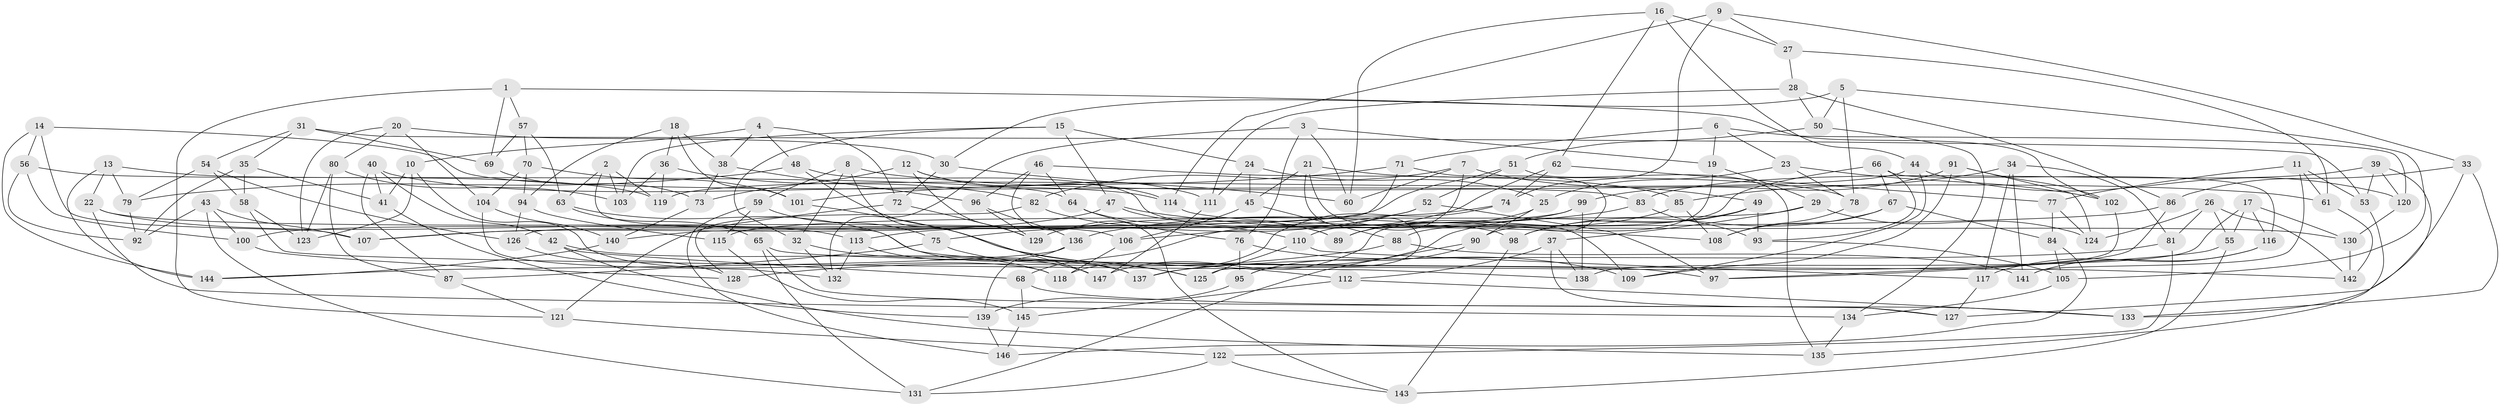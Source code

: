 // coarse degree distribution, {6: 0.5617977528089888, 5: 0.0898876404494382, 4: 0.34831460674157305}
// Generated by graph-tools (version 1.1) at 2025/52/02/27/25 19:52:34]
// undirected, 147 vertices, 294 edges
graph export_dot {
graph [start="1"]
  node [color=gray90,style=filled];
  1;
  2;
  3;
  4;
  5;
  6;
  7;
  8;
  9;
  10;
  11;
  12;
  13;
  14;
  15;
  16;
  17;
  18;
  19;
  20;
  21;
  22;
  23;
  24;
  25;
  26;
  27;
  28;
  29;
  30;
  31;
  32;
  33;
  34;
  35;
  36;
  37;
  38;
  39;
  40;
  41;
  42;
  43;
  44;
  45;
  46;
  47;
  48;
  49;
  50;
  51;
  52;
  53;
  54;
  55;
  56;
  57;
  58;
  59;
  60;
  61;
  62;
  63;
  64;
  65;
  66;
  67;
  68;
  69;
  70;
  71;
  72;
  73;
  74;
  75;
  76;
  77;
  78;
  79;
  80;
  81;
  82;
  83;
  84;
  85;
  86;
  87;
  88;
  89;
  90;
  91;
  92;
  93;
  94;
  95;
  96;
  97;
  98;
  99;
  100;
  101;
  102;
  103;
  104;
  105;
  106;
  107;
  108;
  109;
  110;
  111;
  112;
  113;
  114;
  115;
  116;
  117;
  118;
  119;
  120;
  121;
  122;
  123;
  124;
  125;
  126;
  127;
  128;
  129;
  130;
  131;
  132;
  133;
  134;
  135;
  136;
  137;
  138;
  139;
  140;
  141;
  142;
  143;
  144;
  145;
  146;
  147;
  1 -- 102;
  1 -- 121;
  1 -- 69;
  1 -- 57;
  2 -- 119;
  2 -- 137;
  2 -- 63;
  2 -- 103;
  3 -- 132;
  3 -- 76;
  3 -- 19;
  3 -- 60;
  4 -- 10;
  4 -- 72;
  4 -- 38;
  4 -- 48;
  5 -- 78;
  5 -- 30;
  5 -- 105;
  5 -- 50;
  6 -- 71;
  6 -- 120;
  6 -- 23;
  6 -- 19;
  7 -- 60;
  7 -- 82;
  7 -- 49;
  7 -- 110;
  8 -- 59;
  8 -- 147;
  8 -- 61;
  8 -- 32;
  9 -- 74;
  9 -- 27;
  9 -- 33;
  9 -- 114;
  10 -- 123;
  10 -- 118;
  10 -- 41;
  11 -- 77;
  11 -- 61;
  11 -- 141;
  11 -- 53;
  12 -- 129;
  12 -- 111;
  12 -- 73;
  12 -- 114;
  13 -- 79;
  13 -- 119;
  13 -- 22;
  13 -- 144;
  14 -- 144;
  14 -- 56;
  14 -- 83;
  14 -- 107;
  15 -- 103;
  15 -- 32;
  15 -- 24;
  15 -- 47;
  16 -- 27;
  16 -- 62;
  16 -- 60;
  16 -- 44;
  17 -- 116;
  17 -- 55;
  17 -- 138;
  17 -- 130;
  18 -- 101;
  18 -- 36;
  18 -- 38;
  18 -- 94;
  19 -- 29;
  19 -- 147;
  20 -- 30;
  20 -- 80;
  20 -- 104;
  20 -- 123;
  21 -- 95;
  21 -- 109;
  21 -- 45;
  21 -- 78;
  22 -- 113;
  22 -- 106;
  22 -- 134;
  23 -- 102;
  23 -- 78;
  23 -- 25;
  24 -- 111;
  24 -- 45;
  24 -- 25;
  25 -- 89;
  25 -- 90;
  26 -- 81;
  26 -- 142;
  26 -- 124;
  26 -- 55;
  27 -- 61;
  27 -- 28;
  28 -- 86;
  28 -- 111;
  28 -- 50;
  29 -- 124;
  29 -- 115;
  29 -- 37;
  30 -- 60;
  30 -- 72;
  31 -- 54;
  31 -- 69;
  31 -- 53;
  31 -- 35;
  32 -- 118;
  32 -- 132;
  33 -- 133;
  33 -- 127;
  33 -- 86;
  34 -- 81;
  34 -- 117;
  34 -- 141;
  34 -- 85;
  35 -- 92;
  35 -- 41;
  35 -- 58;
  36 -- 103;
  36 -- 119;
  36 -- 82;
  37 -- 127;
  37 -- 138;
  37 -- 112;
  38 -- 96;
  38 -- 73;
  39 -- 53;
  39 -- 133;
  39 -- 83;
  39 -- 120;
  40 -- 42;
  40 -- 41;
  40 -- 114;
  40 -- 87;
  41 -- 139;
  42 -- 135;
  42 -- 68;
  42 -- 137;
  43 -- 92;
  43 -- 100;
  43 -- 131;
  43 -- 107;
  44 -- 120;
  44 -- 119;
  44 -- 109;
  45 -- 106;
  45 -- 88;
  46 -- 64;
  46 -- 143;
  46 -- 85;
  46 -- 96;
  47 -- 107;
  47 -- 89;
  47 -- 108;
  48 -- 79;
  48 -- 125;
  48 -- 98;
  49 -- 98;
  49 -- 93;
  49 -- 137;
  50 -- 134;
  50 -- 51;
  51 -- 100;
  51 -- 52;
  51 -- 135;
  52 -- 97;
  52 -- 75;
  52 -- 113;
  53 -- 135;
  54 -- 126;
  54 -- 79;
  54 -- 58;
  55 -- 143;
  55 -- 97;
  56 -- 100;
  56 -- 92;
  56 -- 64;
  57 -- 70;
  57 -- 69;
  57 -- 63;
  58 -- 123;
  58 -- 138;
  59 -- 75;
  59 -- 115;
  59 -- 146;
  61 -- 142;
  62 -- 74;
  62 -- 77;
  62 -- 68;
  63 -- 65;
  63 -- 97;
  64 -- 89;
  64 -- 76;
  65 -- 131;
  65 -- 142;
  65 -- 127;
  66 -- 93;
  66 -- 67;
  66 -- 116;
  66 -- 88;
  67 -- 98;
  67 -- 84;
  67 -- 108;
  68 -- 133;
  68 -- 145;
  69 -- 73;
  70 -- 104;
  70 -- 101;
  70 -- 94;
  71 -- 90;
  71 -- 126;
  71 -- 101;
  72 -- 129;
  72 -- 121;
  73 -- 140;
  74 -- 129;
  74 -- 118;
  75 -- 87;
  75 -- 125;
  76 -- 95;
  76 -- 109;
  77 -- 124;
  77 -- 84;
  78 -- 108;
  79 -- 92;
  80 -- 103;
  80 -- 87;
  80 -- 123;
  81 -- 137;
  81 -- 122;
  82 -- 128;
  82 -- 110;
  83 -- 93;
  83 -- 136;
  84 -- 105;
  84 -- 146;
  85 -- 89;
  85 -- 108;
  86 -- 97;
  86 -- 107;
  87 -- 121;
  88 -- 128;
  88 -- 141;
  90 -- 131;
  90 -- 95;
  91 -- 109;
  91 -- 102;
  91 -- 124;
  91 -- 99;
  93 -- 105;
  94 -- 115;
  94 -- 126;
  95 -- 139;
  96 -- 136;
  96 -- 129;
  98 -- 143;
  99 -- 106;
  99 -- 138;
  99 -- 140;
  100 -- 128;
  101 -- 112;
  102 -- 125;
  104 -- 132;
  104 -- 140;
  105 -- 134;
  106 -- 118;
  110 -- 125;
  110 -- 117;
  111 -- 147;
  112 -- 145;
  112 -- 133;
  113 -- 147;
  113 -- 132;
  114 -- 130;
  115 -- 145;
  116 -- 117;
  116 -- 141;
  117 -- 127;
  120 -- 130;
  121 -- 122;
  122 -- 143;
  122 -- 131;
  126 -- 128;
  130 -- 142;
  134 -- 135;
  136 -- 144;
  136 -- 139;
  139 -- 146;
  140 -- 144;
  145 -- 146;
}
